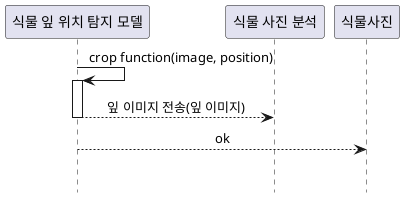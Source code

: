@startuml

skinparam sequenceMessageAlign center
hide footbox
'생명선 자동 생성
autoactivate on 


participant "식물 잎 위치 탐지 모델" as ldm
participant "식물 사진 분석" as pa
participant "식물사진" as pi

ldm -> ldm : crop function(image, position)
ldm --> pa : 잎 이미지 전송(잎 이미지)
ldm --> pi : ok
|||



@enduml